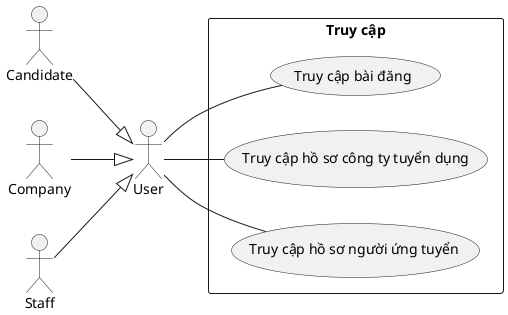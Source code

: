 @startuml TruyCap
left to right direction

actor "User" as nguoiDung
actor "Candidate" as nguoiUngTuyen
actor "Company" as congTyTuyenDung
actor "Staff" as nhanVien

rectangle "Truy cập" {
    usecase "Truy cập bài đăng" as truyCapBaiDang
    usecase "Truy cập hồ sơ công ty tuyển dụng" as truyCapHoSoCongTy
    usecase "Truy cập hồ sơ người ứng tuyển" as truyCapHoSoNguoiUngTuyen
}

nguoiDung -- truyCapBaiDang
nguoiDung -- truyCapHoSoCongTy
nguoiDung -- truyCapHoSoNguoiUngTuyen

nguoiUngTuyen --^ nguoiDung

congTyTuyenDung --^ nguoiDung

nhanVien --^ nguoiDung

@enduml
